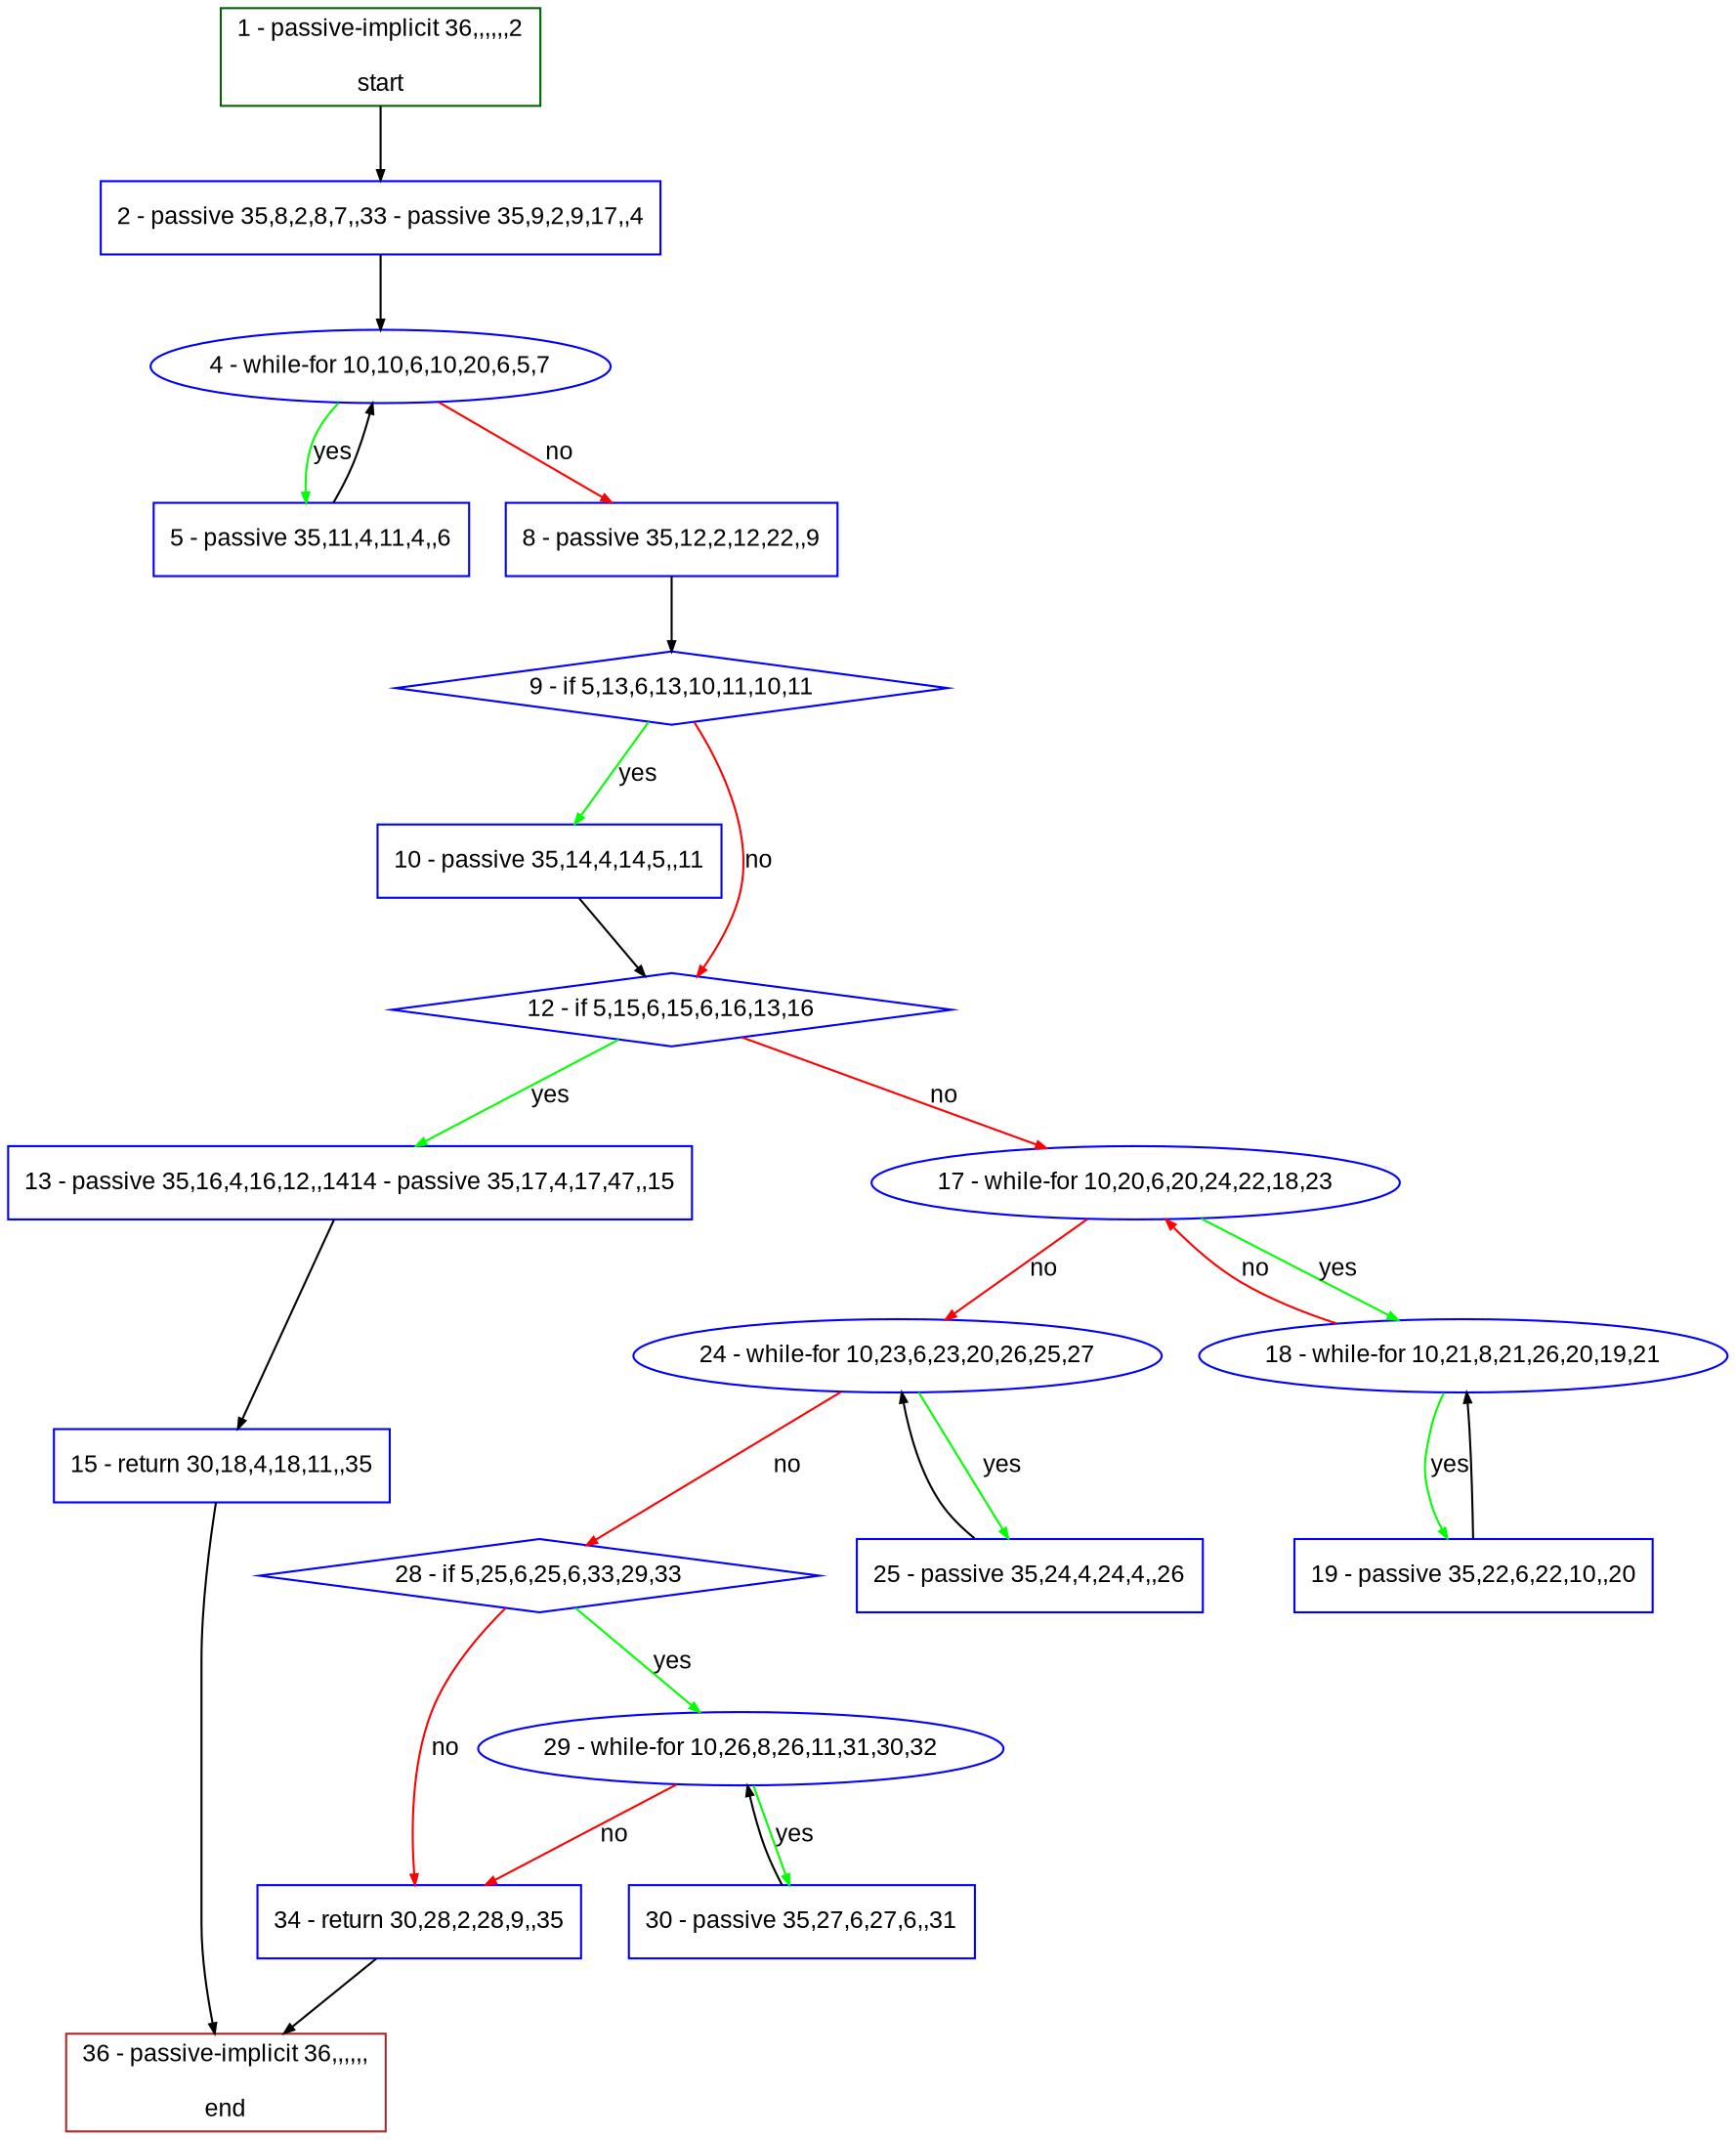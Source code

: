 digraph "" {
  graph [bgcolor="white", fillcolor="#FFFFCC", pack="true", packmode="clust", fontname="Arial", label="", fontsize="12", compound="true", style="rounded,filled"];
  node [node_initialized="no", fillcolor="white", fontname="Arial", label="", color="grey", fontsize="12", fixedsize="false", compound="true", shape="rectangle", style="filled"];
  edge [arrowtail="none", lhead="", fontcolor="black", fontname="Arial", label="", color="black", fontsize="12", arrowhead="normal", arrowsize="0.5", compound="true", ltail="", dir="forward"];
  __N1 [fillcolor="#ffffff", label="2 - passive 35,8,2,8,7,,33 - passive 35,9,2,9,17,,4", color="#0000ff", shape="box", style="filled"];
  __N2 [fillcolor="#ffffff", label="1 - passive-implicit 36,,,,,,2\n\nstart", color="#006400", shape="box", style="filled"];
  __N3 [fillcolor="#ffffff", label="4 - while-for 10,10,6,10,20,6,5,7", color="#0000ff", shape="oval", style="filled"];
  __N4 [fillcolor="#ffffff", label="5 - passive 35,11,4,11,4,,6", color="#0000ff", shape="box", style="filled"];
  __N5 [fillcolor="#ffffff", label="8 - passive 35,12,2,12,22,,9", color="#0000ff", shape="box", style="filled"];
  __N6 [fillcolor="#ffffff", label="9 - if 5,13,6,13,10,11,10,11", color="#0000ff", shape="diamond", style="filled"];
  __N7 [fillcolor="#ffffff", label="10 - passive 35,14,4,14,5,,11", color="#0000ff", shape="box", style="filled"];
  __N8 [fillcolor="#ffffff", label="12 - if 5,15,6,15,6,16,13,16", color="#0000ff", shape="diamond", style="filled"];
  __N9 [fillcolor="#ffffff", label="13 - passive 35,16,4,16,12,,1414 - passive 35,17,4,17,47,,15", color="#0000ff", shape="box", style="filled"];
  __N10 [fillcolor="#ffffff", label="17 - while-for 10,20,6,20,24,22,18,23", color="#0000ff", shape="oval", style="filled"];
  __N11 [fillcolor="#ffffff", label="15 - return 30,18,4,18,11,,35", color="#0000ff", shape="box", style="filled"];
  __N12 [fillcolor="#ffffff", label="36 - passive-implicit 36,,,,,,\n\nend", color="#a52a2a", shape="box", style="filled"];
  __N13 [fillcolor="#ffffff", label="18 - while-for 10,21,8,21,26,20,19,21", color="#0000ff", shape="oval", style="filled"];
  __N14 [fillcolor="#ffffff", label="24 - while-for 10,23,6,23,20,26,25,27", color="#0000ff", shape="oval", style="filled"];
  __N15 [fillcolor="#ffffff", label="19 - passive 35,22,6,22,10,,20", color="#0000ff", shape="box", style="filled"];
  __N16 [fillcolor="#ffffff", label="25 - passive 35,24,4,24,4,,26", color="#0000ff", shape="box", style="filled"];
  __N17 [fillcolor="#ffffff", label="28 - if 5,25,6,25,6,33,29,33", color="#0000ff", shape="diamond", style="filled"];
  __N18 [fillcolor="#ffffff", label="29 - while-for 10,26,8,26,11,31,30,32", color="#0000ff", shape="oval", style="filled"];
  __N19 [fillcolor="#ffffff", label="34 - return 30,28,2,28,9,,35", color="#0000ff", shape="box", style="filled"];
  __N20 [fillcolor="#ffffff", label="30 - passive 35,27,6,27,6,,31", color="#0000ff", shape="box", style="filled"];
  __N2 -> __N1 [arrowtail="none", color="#000000", label="", arrowhead="normal", dir="forward"];
  __N1 -> __N3 [arrowtail="none", color="#000000", label="", arrowhead="normal", dir="forward"];
  __N3 -> __N4 [arrowtail="none", color="#00ff00", label="yes", arrowhead="normal", dir="forward"];
  __N4 -> __N3 [arrowtail="none", color="#000000", label="", arrowhead="normal", dir="forward"];
  __N3 -> __N5 [arrowtail="none", color="#ff0000", label="no", arrowhead="normal", dir="forward"];
  __N5 -> __N6 [arrowtail="none", color="#000000", label="", arrowhead="normal", dir="forward"];
  __N6 -> __N7 [arrowtail="none", color="#00ff00", label="yes", arrowhead="normal", dir="forward"];
  __N6 -> __N8 [arrowtail="none", color="#ff0000", label="no", arrowhead="normal", dir="forward"];
  __N7 -> __N8 [arrowtail="none", color="#000000", label="", arrowhead="normal", dir="forward"];
  __N8 -> __N9 [arrowtail="none", color="#00ff00", label="yes", arrowhead="normal", dir="forward"];
  __N8 -> __N10 [arrowtail="none", color="#ff0000", label="no", arrowhead="normal", dir="forward"];
  __N9 -> __N11 [arrowtail="none", color="#000000", label="", arrowhead="normal", dir="forward"];
  __N11 -> __N12 [arrowtail="none", color="#000000", label="", arrowhead="normal", dir="forward"];
  __N10 -> __N13 [arrowtail="none", color="#00ff00", label="yes", arrowhead="normal", dir="forward"];
  __N13 -> __N10 [arrowtail="none", color="#ff0000", label="no", arrowhead="normal", dir="forward"];
  __N10 -> __N14 [arrowtail="none", color="#ff0000", label="no", arrowhead="normal", dir="forward"];
  __N13 -> __N15 [arrowtail="none", color="#00ff00", label="yes", arrowhead="normal", dir="forward"];
  __N15 -> __N13 [arrowtail="none", color="#000000", label="", arrowhead="normal", dir="forward"];
  __N14 -> __N16 [arrowtail="none", color="#00ff00", label="yes", arrowhead="normal", dir="forward"];
  __N16 -> __N14 [arrowtail="none", color="#000000", label="", arrowhead="normal", dir="forward"];
  __N14 -> __N17 [arrowtail="none", color="#ff0000", label="no", arrowhead="normal", dir="forward"];
  __N17 -> __N18 [arrowtail="none", color="#00ff00", label="yes", arrowhead="normal", dir="forward"];
  __N17 -> __N19 [arrowtail="none", color="#ff0000", label="no", arrowhead="normal", dir="forward"];
  __N18 -> __N20 [arrowtail="none", color="#00ff00", label="yes", arrowhead="normal", dir="forward"];
  __N20 -> __N18 [arrowtail="none", color="#000000", label="", arrowhead="normal", dir="forward"];
  __N18 -> __N19 [arrowtail="none", color="#ff0000", label="no", arrowhead="normal", dir="forward"];
  __N19 -> __N12 [arrowtail="none", color="#000000", label="", arrowhead="normal", dir="forward"];
}

